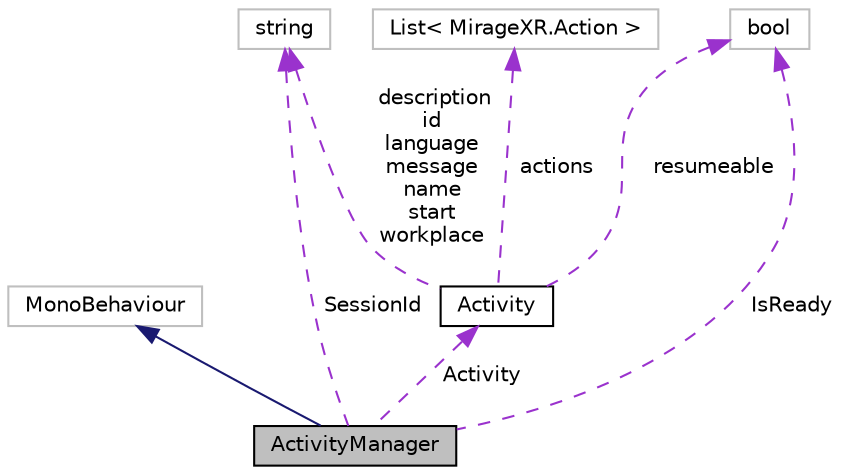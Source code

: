 digraph "ActivityManager"
{
 // INTERACTIVE_SVG=YES
 // LATEX_PDF_SIZE
  edge [fontname="Helvetica",fontsize="10",labelfontname="Helvetica",labelfontsize="10"];
  node [fontname="Helvetica",fontsize="10",shape=record];
  Node1 [label="ActivityManager",height=0.2,width=0.4,color="black", fillcolor="grey75", style="filled", fontcolor="black",tooltip="ActivityParser. Used for parsing Arlem activity file files and for handling activities defined in the..."];
  Node2 -> Node1 [dir="back",color="midnightblue",fontsize="10",style="solid",fontname="Helvetica"];
  Node2 [label="MonoBehaviour",height=0.2,width=0.4,color="grey75", fillcolor="white", style="filled",tooltip=" "];
  Node3 -> Node1 [dir="back",color="darkorchid3",fontsize="10",style="dashed",label=" SessionId" ,fontname="Helvetica"];
  Node3 [label="string",height=0.2,width=0.4,color="grey75", fillcolor="white", style="filled",tooltip=" "];
  Node4 -> Node1 [dir="back",color="darkorchid3",fontsize="10",style="dashed",label=" IsReady" ,fontname="Helvetica"];
  Node4 [label="bool",height=0.2,width=0.4,color="grey75", fillcolor="white", style="filled",tooltip=" "];
  Node5 -> Node1 [dir="back",color="darkorchid3",fontsize="10",style="dashed",label=" Activity" ,fontname="Helvetica"];
  Node5 [label="Activity",height=0.2,width=0.4,color="black", fillcolor="white", style="filled",URL="$class_mirage_x_r_1_1_activity.html",tooltip=" "];
  Node6 -> Node5 [dir="back",color="darkorchid3",fontsize="10",style="dashed",label=" actions" ,fontname="Helvetica"];
  Node6 [label="List\< MirageXR.Action \>",height=0.2,width=0.4,color="grey75", fillcolor="white", style="filled",tooltip=" "];
  Node3 -> Node5 [dir="back",color="darkorchid3",fontsize="10",style="dashed",label=" description\nid\nlanguage\nmessage\nname\nstart\nworkplace" ,fontname="Helvetica"];
  Node4 -> Node5 [dir="back",color="darkorchid3",fontsize="10",style="dashed",label=" resumeable" ,fontname="Helvetica"];
}
